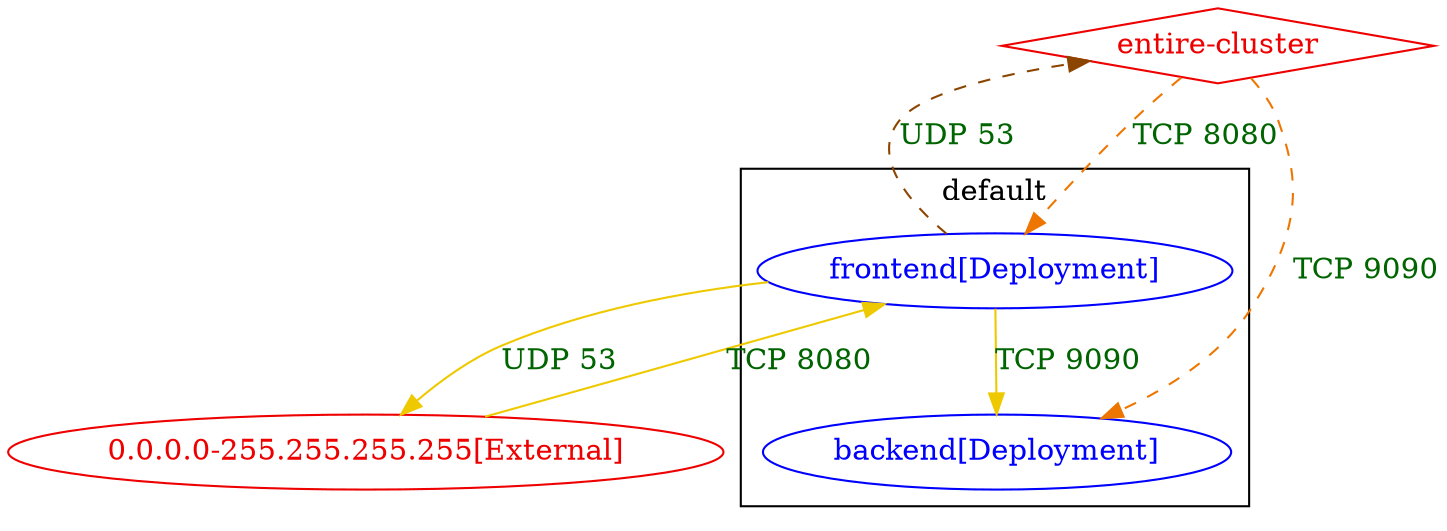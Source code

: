 digraph {
	subgraph "cluster_default" {
		color="black"
		fontcolor="black"
		"default/backend[Deployment]" [label="backend[Deployment]" color="blue" fontcolor="blue"]
		"default/frontend[Deployment]" [label="frontend[Deployment]" color="blue" fontcolor="blue"]
		label="default"
	}
	"0.0.0.0-255.255.255.255[External]" [label="0.0.0.0-255.255.255.255[External]" color="red2" fontcolor="red2"]
	"entire-cluster" [label="entire-cluster" color="red2" fontcolor="red2" shape=diamond]
	"0.0.0.0-255.255.255.255[External]" -> "default/frontend[Deployment]" [label="TCP 8080" color="gold2" fontcolor="darkgreen" weight=0.5]
	"default/frontend[Deployment]" -> "0.0.0.0-255.255.255.255[External]" [label="UDP 53" color="gold2" fontcolor="darkgreen" weight=1]
	"default/frontend[Deployment]" -> "default/backend[Deployment]" [label="TCP 9090" color="gold2" fontcolor="darkgreen" weight=1]
	"default/frontend[Deployment]" -> "entire-cluster" [label="UDP 53" color="darkorange4" fontcolor="darkgreen" weight=0.5 style=dashed]
	"entire-cluster" -> "default/backend[Deployment]" [label="TCP 9090" color="darkorange2" fontcolor="darkgreen" weight=1 style=dashed]
	"entire-cluster" -> "default/frontend[Deployment]" [label="TCP 8080" color="darkorange2" fontcolor="darkgreen" weight=1 style=dashed]
}